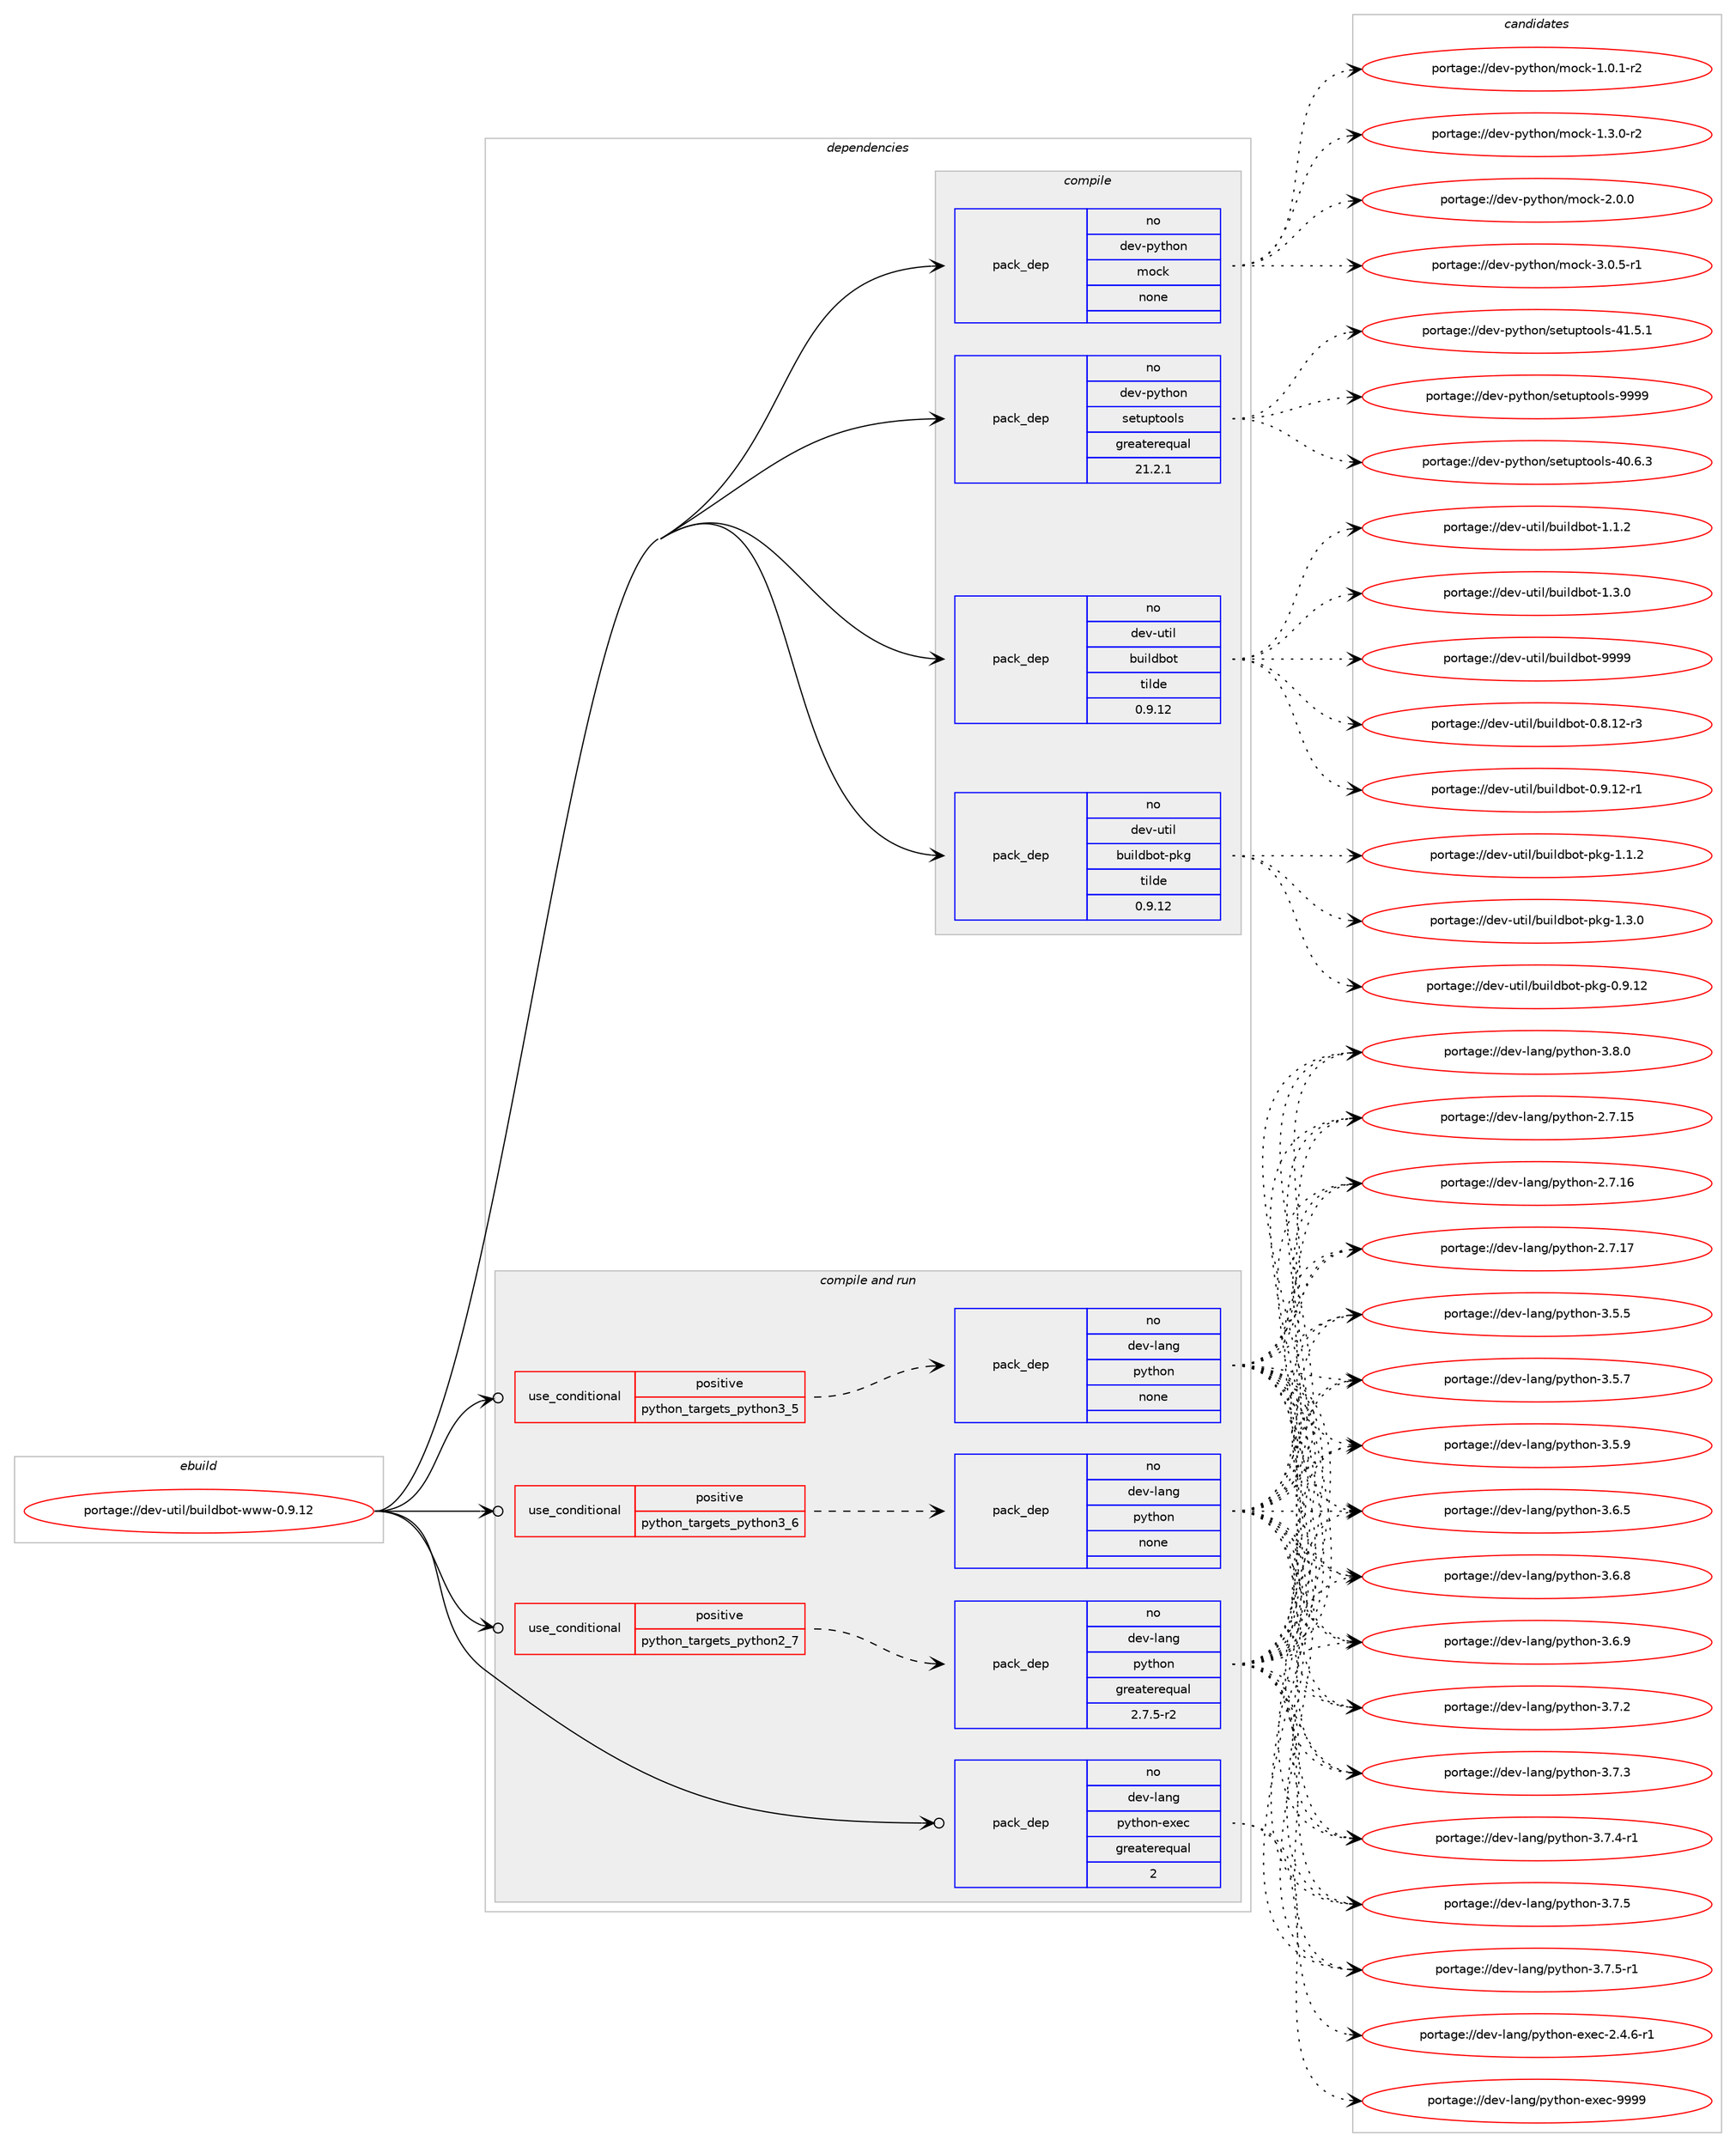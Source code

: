 digraph prolog {

# *************
# Graph options
# *************

newrank=true;
concentrate=true;
compound=true;
graph [rankdir=LR,fontname=Helvetica,fontsize=10,ranksep=1.5];#, ranksep=2.5, nodesep=0.2];
edge  [arrowhead=vee];
node  [fontname=Helvetica,fontsize=10];

# **********
# The ebuild
# **********

subgraph cluster_leftcol {
color=gray;
rank=same;
label=<<i>ebuild</i>>;
id [label="portage://dev-util/buildbot-www-0.9.12", color=red, width=4, href="../dev-util/buildbot-www-0.9.12.svg"];
}

# ****************
# The dependencies
# ****************

subgraph cluster_midcol {
color=gray;
label=<<i>dependencies</i>>;
subgraph cluster_compile {
fillcolor="#eeeeee";
style=filled;
label=<<i>compile</i>>;
subgraph pack185518 {
dependency259648 [label=<<TABLE BORDER="0" CELLBORDER="1" CELLSPACING="0" CELLPADDING="4" WIDTH="220"><TR><TD ROWSPAN="6" CELLPADDING="30">pack_dep</TD></TR><TR><TD WIDTH="110">no</TD></TR><TR><TD>dev-python</TD></TR><TR><TD>mock</TD></TR><TR><TD>none</TD></TR><TR><TD></TD></TR></TABLE>>, shape=none, color=blue];
}
id:e -> dependency259648:w [weight=20,style="solid",arrowhead="vee"];
subgraph pack185519 {
dependency259649 [label=<<TABLE BORDER="0" CELLBORDER="1" CELLSPACING="0" CELLPADDING="4" WIDTH="220"><TR><TD ROWSPAN="6" CELLPADDING="30">pack_dep</TD></TR><TR><TD WIDTH="110">no</TD></TR><TR><TD>dev-python</TD></TR><TR><TD>setuptools</TD></TR><TR><TD>greaterequal</TD></TR><TR><TD>21.2.1</TD></TR></TABLE>>, shape=none, color=blue];
}
id:e -> dependency259649:w [weight=20,style="solid",arrowhead="vee"];
subgraph pack185520 {
dependency259650 [label=<<TABLE BORDER="0" CELLBORDER="1" CELLSPACING="0" CELLPADDING="4" WIDTH="220"><TR><TD ROWSPAN="6" CELLPADDING="30">pack_dep</TD></TR><TR><TD WIDTH="110">no</TD></TR><TR><TD>dev-util</TD></TR><TR><TD>buildbot</TD></TR><TR><TD>tilde</TD></TR><TR><TD>0.9.12</TD></TR></TABLE>>, shape=none, color=blue];
}
id:e -> dependency259650:w [weight=20,style="solid",arrowhead="vee"];
subgraph pack185521 {
dependency259651 [label=<<TABLE BORDER="0" CELLBORDER="1" CELLSPACING="0" CELLPADDING="4" WIDTH="220"><TR><TD ROWSPAN="6" CELLPADDING="30">pack_dep</TD></TR><TR><TD WIDTH="110">no</TD></TR><TR><TD>dev-util</TD></TR><TR><TD>buildbot-pkg</TD></TR><TR><TD>tilde</TD></TR><TR><TD>0.9.12</TD></TR></TABLE>>, shape=none, color=blue];
}
id:e -> dependency259651:w [weight=20,style="solid",arrowhead="vee"];
}
subgraph cluster_compileandrun {
fillcolor="#eeeeee";
style=filled;
label=<<i>compile and run</i>>;
subgraph cond70509 {
dependency259652 [label=<<TABLE BORDER="0" CELLBORDER="1" CELLSPACING="0" CELLPADDING="4"><TR><TD ROWSPAN="3" CELLPADDING="10">use_conditional</TD></TR><TR><TD>positive</TD></TR><TR><TD>python_targets_python2_7</TD></TR></TABLE>>, shape=none, color=red];
subgraph pack185522 {
dependency259653 [label=<<TABLE BORDER="0" CELLBORDER="1" CELLSPACING="0" CELLPADDING="4" WIDTH="220"><TR><TD ROWSPAN="6" CELLPADDING="30">pack_dep</TD></TR><TR><TD WIDTH="110">no</TD></TR><TR><TD>dev-lang</TD></TR><TR><TD>python</TD></TR><TR><TD>greaterequal</TD></TR><TR><TD>2.7.5-r2</TD></TR></TABLE>>, shape=none, color=blue];
}
dependency259652:e -> dependency259653:w [weight=20,style="dashed",arrowhead="vee"];
}
id:e -> dependency259652:w [weight=20,style="solid",arrowhead="odotvee"];
subgraph cond70510 {
dependency259654 [label=<<TABLE BORDER="0" CELLBORDER="1" CELLSPACING="0" CELLPADDING="4"><TR><TD ROWSPAN="3" CELLPADDING="10">use_conditional</TD></TR><TR><TD>positive</TD></TR><TR><TD>python_targets_python3_5</TD></TR></TABLE>>, shape=none, color=red];
subgraph pack185523 {
dependency259655 [label=<<TABLE BORDER="0" CELLBORDER="1" CELLSPACING="0" CELLPADDING="4" WIDTH="220"><TR><TD ROWSPAN="6" CELLPADDING="30">pack_dep</TD></TR><TR><TD WIDTH="110">no</TD></TR><TR><TD>dev-lang</TD></TR><TR><TD>python</TD></TR><TR><TD>none</TD></TR><TR><TD></TD></TR></TABLE>>, shape=none, color=blue];
}
dependency259654:e -> dependency259655:w [weight=20,style="dashed",arrowhead="vee"];
}
id:e -> dependency259654:w [weight=20,style="solid",arrowhead="odotvee"];
subgraph cond70511 {
dependency259656 [label=<<TABLE BORDER="0" CELLBORDER="1" CELLSPACING="0" CELLPADDING="4"><TR><TD ROWSPAN="3" CELLPADDING="10">use_conditional</TD></TR><TR><TD>positive</TD></TR><TR><TD>python_targets_python3_6</TD></TR></TABLE>>, shape=none, color=red];
subgraph pack185524 {
dependency259657 [label=<<TABLE BORDER="0" CELLBORDER="1" CELLSPACING="0" CELLPADDING="4" WIDTH="220"><TR><TD ROWSPAN="6" CELLPADDING="30">pack_dep</TD></TR><TR><TD WIDTH="110">no</TD></TR><TR><TD>dev-lang</TD></TR><TR><TD>python</TD></TR><TR><TD>none</TD></TR><TR><TD></TD></TR></TABLE>>, shape=none, color=blue];
}
dependency259656:e -> dependency259657:w [weight=20,style="dashed",arrowhead="vee"];
}
id:e -> dependency259656:w [weight=20,style="solid",arrowhead="odotvee"];
subgraph pack185525 {
dependency259658 [label=<<TABLE BORDER="0" CELLBORDER="1" CELLSPACING="0" CELLPADDING="4" WIDTH="220"><TR><TD ROWSPAN="6" CELLPADDING="30">pack_dep</TD></TR><TR><TD WIDTH="110">no</TD></TR><TR><TD>dev-lang</TD></TR><TR><TD>python-exec</TD></TR><TR><TD>greaterequal</TD></TR><TR><TD>2</TD></TR></TABLE>>, shape=none, color=blue];
}
id:e -> dependency259658:w [weight=20,style="solid",arrowhead="odotvee"];
}
subgraph cluster_run {
fillcolor="#eeeeee";
style=filled;
label=<<i>run</i>>;
}
}

# **************
# The candidates
# **************

subgraph cluster_choices {
rank=same;
color=gray;
label=<<i>candidates</i>>;

subgraph choice185518 {
color=black;
nodesep=1;
choiceportage1001011184511212111610411111047109111991074549464846494511450 [label="portage://dev-python/mock-1.0.1-r2", color=red, width=4,href="../dev-python/mock-1.0.1-r2.svg"];
choiceportage1001011184511212111610411111047109111991074549465146484511450 [label="portage://dev-python/mock-1.3.0-r2", color=red, width=4,href="../dev-python/mock-1.3.0-r2.svg"];
choiceportage100101118451121211161041111104710911199107455046484648 [label="portage://dev-python/mock-2.0.0", color=red, width=4,href="../dev-python/mock-2.0.0.svg"];
choiceportage1001011184511212111610411111047109111991074551464846534511449 [label="portage://dev-python/mock-3.0.5-r1", color=red, width=4,href="../dev-python/mock-3.0.5-r1.svg"];
dependency259648:e -> choiceportage1001011184511212111610411111047109111991074549464846494511450:w [style=dotted,weight="100"];
dependency259648:e -> choiceportage1001011184511212111610411111047109111991074549465146484511450:w [style=dotted,weight="100"];
dependency259648:e -> choiceportage100101118451121211161041111104710911199107455046484648:w [style=dotted,weight="100"];
dependency259648:e -> choiceportage1001011184511212111610411111047109111991074551464846534511449:w [style=dotted,weight="100"];
}
subgraph choice185519 {
color=black;
nodesep=1;
choiceportage100101118451121211161041111104711510111611711211611111110811545524846544651 [label="portage://dev-python/setuptools-40.6.3", color=red, width=4,href="../dev-python/setuptools-40.6.3.svg"];
choiceportage100101118451121211161041111104711510111611711211611111110811545524946534649 [label="portage://dev-python/setuptools-41.5.1", color=red, width=4,href="../dev-python/setuptools-41.5.1.svg"];
choiceportage10010111845112121116104111110471151011161171121161111111081154557575757 [label="portage://dev-python/setuptools-9999", color=red, width=4,href="../dev-python/setuptools-9999.svg"];
dependency259649:e -> choiceportage100101118451121211161041111104711510111611711211611111110811545524846544651:w [style=dotted,weight="100"];
dependency259649:e -> choiceportage100101118451121211161041111104711510111611711211611111110811545524946534649:w [style=dotted,weight="100"];
dependency259649:e -> choiceportage10010111845112121116104111110471151011161171121161111111081154557575757:w [style=dotted,weight="100"];
}
subgraph choice185520 {
color=black;
nodesep=1;
choiceportage10010111845117116105108479811710510810098111116454846564649504511451 [label="portage://dev-util/buildbot-0.8.12-r3", color=red, width=4,href="../dev-util/buildbot-0.8.12-r3.svg"];
choiceportage10010111845117116105108479811710510810098111116454846574649504511449 [label="portage://dev-util/buildbot-0.9.12-r1", color=red, width=4,href="../dev-util/buildbot-0.9.12-r1.svg"];
choiceportage10010111845117116105108479811710510810098111116454946494650 [label="portage://dev-util/buildbot-1.1.2", color=red, width=4,href="../dev-util/buildbot-1.1.2.svg"];
choiceportage10010111845117116105108479811710510810098111116454946514648 [label="portage://dev-util/buildbot-1.3.0", color=red, width=4,href="../dev-util/buildbot-1.3.0.svg"];
choiceportage100101118451171161051084798117105108100981111164557575757 [label="portage://dev-util/buildbot-9999", color=red, width=4,href="../dev-util/buildbot-9999.svg"];
dependency259650:e -> choiceportage10010111845117116105108479811710510810098111116454846564649504511451:w [style=dotted,weight="100"];
dependency259650:e -> choiceportage10010111845117116105108479811710510810098111116454846574649504511449:w [style=dotted,weight="100"];
dependency259650:e -> choiceportage10010111845117116105108479811710510810098111116454946494650:w [style=dotted,weight="100"];
dependency259650:e -> choiceportage10010111845117116105108479811710510810098111116454946514648:w [style=dotted,weight="100"];
dependency259650:e -> choiceportage100101118451171161051084798117105108100981111164557575757:w [style=dotted,weight="100"];
}
subgraph choice185521 {
color=black;
nodesep=1;
choiceportage100101118451171161051084798117105108100981111164511210710345484657464950 [label="portage://dev-util/buildbot-pkg-0.9.12", color=red, width=4,href="../dev-util/buildbot-pkg-0.9.12.svg"];
choiceportage1001011184511711610510847981171051081009811111645112107103454946494650 [label="portage://dev-util/buildbot-pkg-1.1.2", color=red, width=4,href="../dev-util/buildbot-pkg-1.1.2.svg"];
choiceportage1001011184511711610510847981171051081009811111645112107103454946514648 [label="portage://dev-util/buildbot-pkg-1.3.0", color=red, width=4,href="../dev-util/buildbot-pkg-1.3.0.svg"];
dependency259651:e -> choiceportage100101118451171161051084798117105108100981111164511210710345484657464950:w [style=dotted,weight="100"];
dependency259651:e -> choiceportage1001011184511711610510847981171051081009811111645112107103454946494650:w [style=dotted,weight="100"];
dependency259651:e -> choiceportage1001011184511711610510847981171051081009811111645112107103454946514648:w [style=dotted,weight="100"];
}
subgraph choice185522 {
color=black;
nodesep=1;
choiceportage10010111845108971101034711212111610411111045504655464953 [label="portage://dev-lang/python-2.7.15", color=red, width=4,href="../dev-lang/python-2.7.15.svg"];
choiceportage10010111845108971101034711212111610411111045504655464954 [label="portage://dev-lang/python-2.7.16", color=red, width=4,href="../dev-lang/python-2.7.16.svg"];
choiceportage10010111845108971101034711212111610411111045504655464955 [label="portage://dev-lang/python-2.7.17", color=red, width=4,href="../dev-lang/python-2.7.17.svg"];
choiceportage100101118451089711010347112121116104111110455146534653 [label="portage://dev-lang/python-3.5.5", color=red, width=4,href="../dev-lang/python-3.5.5.svg"];
choiceportage100101118451089711010347112121116104111110455146534655 [label="portage://dev-lang/python-3.5.7", color=red, width=4,href="../dev-lang/python-3.5.7.svg"];
choiceportage100101118451089711010347112121116104111110455146534657 [label="portage://dev-lang/python-3.5.9", color=red, width=4,href="../dev-lang/python-3.5.9.svg"];
choiceportage100101118451089711010347112121116104111110455146544653 [label="portage://dev-lang/python-3.6.5", color=red, width=4,href="../dev-lang/python-3.6.5.svg"];
choiceportage100101118451089711010347112121116104111110455146544656 [label="portage://dev-lang/python-3.6.8", color=red, width=4,href="../dev-lang/python-3.6.8.svg"];
choiceportage100101118451089711010347112121116104111110455146544657 [label="portage://dev-lang/python-3.6.9", color=red, width=4,href="../dev-lang/python-3.6.9.svg"];
choiceportage100101118451089711010347112121116104111110455146554650 [label="portage://dev-lang/python-3.7.2", color=red, width=4,href="../dev-lang/python-3.7.2.svg"];
choiceportage100101118451089711010347112121116104111110455146554651 [label="portage://dev-lang/python-3.7.3", color=red, width=4,href="../dev-lang/python-3.7.3.svg"];
choiceportage1001011184510897110103471121211161041111104551465546524511449 [label="portage://dev-lang/python-3.7.4-r1", color=red, width=4,href="../dev-lang/python-3.7.4-r1.svg"];
choiceportage100101118451089711010347112121116104111110455146554653 [label="portage://dev-lang/python-3.7.5", color=red, width=4,href="../dev-lang/python-3.7.5.svg"];
choiceportage1001011184510897110103471121211161041111104551465546534511449 [label="portage://dev-lang/python-3.7.5-r1", color=red, width=4,href="../dev-lang/python-3.7.5-r1.svg"];
choiceportage100101118451089711010347112121116104111110455146564648 [label="portage://dev-lang/python-3.8.0", color=red, width=4,href="../dev-lang/python-3.8.0.svg"];
dependency259653:e -> choiceportage10010111845108971101034711212111610411111045504655464953:w [style=dotted,weight="100"];
dependency259653:e -> choiceportage10010111845108971101034711212111610411111045504655464954:w [style=dotted,weight="100"];
dependency259653:e -> choiceportage10010111845108971101034711212111610411111045504655464955:w [style=dotted,weight="100"];
dependency259653:e -> choiceportage100101118451089711010347112121116104111110455146534653:w [style=dotted,weight="100"];
dependency259653:e -> choiceportage100101118451089711010347112121116104111110455146534655:w [style=dotted,weight="100"];
dependency259653:e -> choiceportage100101118451089711010347112121116104111110455146534657:w [style=dotted,weight="100"];
dependency259653:e -> choiceportage100101118451089711010347112121116104111110455146544653:w [style=dotted,weight="100"];
dependency259653:e -> choiceportage100101118451089711010347112121116104111110455146544656:w [style=dotted,weight="100"];
dependency259653:e -> choiceportage100101118451089711010347112121116104111110455146544657:w [style=dotted,weight="100"];
dependency259653:e -> choiceportage100101118451089711010347112121116104111110455146554650:w [style=dotted,weight="100"];
dependency259653:e -> choiceportage100101118451089711010347112121116104111110455146554651:w [style=dotted,weight="100"];
dependency259653:e -> choiceportage1001011184510897110103471121211161041111104551465546524511449:w [style=dotted,weight="100"];
dependency259653:e -> choiceportage100101118451089711010347112121116104111110455146554653:w [style=dotted,weight="100"];
dependency259653:e -> choiceportage1001011184510897110103471121211161041111104551465546534511449:w [style=dotted,weight="100"];
dependency259653:e -> choiceportage100101118451089711010347112121116104111110455146564648:w [style=dotted,weight="100"];
}
subgraph choice185523 {
color=black;
nodesep=1;
choiceportage10010111845108971101034711212111610411111045504655464953 [label="portage://dev-lang/python-2.7.15", color=red, width=4,href="../dev-lang/python-2.7.15.svg"];
choiceportage10010111845108971101034711212111610411111045504655464954 [label="portage://dev-lang/python-2.7.16", color=red, width=4,href="../dev-lang/python-2.7.16.svg"];
choiceportage10010111845108971101034711212111610411111045504655464955 [label="portage://dev-lang/python-2.7.17", color=red, width=4,href="../dev-lang/python-2.7.17.svg"];
choiceportage100101118451089711010347112121116104111110455146534653 [label="portage://dev-lang/python-3.5.5", color=red, width=4,href="../dev-lang/python-3.5.5.svg"];
choiceportage100101118451089711010347112121116104111110455146534655 [label="portage://dev-lang/python-3.5.7", color=red, width=4,href="../dev-lang/python-3.5.7.svg"];
choiceportage100101118451089711010347112121116104111110455146534657 [label="portage://dev-lang/python-3.5.9", color=red, width=4,href="../dev-lang/python-3.5.9.svg"];
choiceportage100101118451089711010347112121116104111110455146544653 [label="portage://dev-lang/python-3.6.5", color=red, width=4,href="../dev-lang/python-3.6.5.svg"];
choiceportage100101118451089711010347112121116104111110455146544656 [label="portage://dev-lang/python-3.6.8", color=red, width=4,href="../dev-lang/python-3.6.8.svg"];
choiceportage100101118451089711010347112121116104111110455146544657 [label="portage://dev-lang/python-3.6.9", color=red, width=4,href="../dev-lang/python-3.6.9.svg"];
choiceportage100101118451089711010347112121116104111110455146554650 [label="portage://dev-lang/python-3.7.2", color=red, width=4,href="../dev-lang/python-3.7.2.svg"];
choiceportage100101118451089711010347112121116104111110455146554651 [label="portage://dev-lang/python-3.7.3", color=red, width=4,href="../dev-lang/python-3.7.3.svg"];
choiceportage1001011184510897110103471121211161041111104551465546524511449 [label="portage://dev-lang/python-3.7.4-r1", color=red, width=4,href="../dev-lang/python-3.7.4-r1.svg"];
choiceportage100101118451089711010347112121116104111110455146554653 [label="portage://dev-lang/python-3.7.5", color=red, width=4,href="../dev-lang/python-3.7.5.svg"];
choiceportage1001011184510897110103471121211161041111104551465546534511449 [label="portage://dev-lang/python-3.7.5-r1", color=red, width=4,href="../dev-lang/python-3.7.5-r1.svg"];
choiceportage100101118451089711010347112121116104111110455146564648 [label="portage://dev-lang/python-3.8.0", color=red, width=4,href="../dev-lang/python-3.8.0.svg"];
dependency259655:e -> choiceportage10010111845108971101034711212111610411111045504655464953:w [style=dotted,weight="100"];
dependency259655:e -> choiceportage10010111845108971101034711212111610411111045504655464954:w [style=dotted,weight="100"];
dependency259655:e -> choiceportage10010111845108971101034711212111610411111045504655464955:w [style=dotted,weight="100"];
dependency259655:e -> choiceportage100101118451089711010347112121116104111110455146534653:w [style=dotted,weight="100"];
dependency259655:e -> choiceportage100101118451089711010347112121116104111110455146534655:w [style=dotted,weight="100"];
dependency259655:e -> choiceportage100101118451089711010347112121116104111110455146534657:w [style=dotted,weight="100"];
dependency259655:e -> choiceportage100101118451089711010347112121116104111110455146544653:w [style=dotted,weight="100"];
dependency259655:e -> choiceportage100101118451089711010347112121116104111110455146544656:w [style=dotted,weight="100"];
dependency259655:e -> choiceportage100101118451089711010347112121116104111110455146544657:w [style=dotted,weight="100"];
dependency259655:e -> choiceportage100101118451089711010347112121116104111110455146554650:w [style=dotted,weight="100"];
dependency259655:e -> choiceportage100101118451089711010347112121116104111110455146554651:w [style=dotted,weight="100"];
dependency259655:e -> choiceportage1001011184510897110103471121211161041111104551465546524511449:w [style=dotted,weight="100"];
dependency259655:e -> choiceportage100101118451089711010347112121116104111110455146554653:w [style=dotted,weight="100"];
dependency259655:e -> choiceportage1001011184510897110103471121211161041111104551465546534511449:w [style=dotted,weight="100"];
dependency259655:e -> choiceportage100101118451089711010347112121116104111110455146564648:w [style=dotted,weight="100"];
}
subgraph choice185524 {
color=black;
nodesep=1;
choiceportage10010111845108971101034711212111610411111045504655464953 [label="portage://dev-lang/python-2.7.15", color=red, width=4,href="../dev-lang/python-2.7.15.svg"];
choiceportage10010111845108971101034711212111610411111045504655464954 [label="portage://dev-lang/python-2.7.16", color=red, width=4,href="../dev-lang/python-2.7.16.svg"];
choiceportage10010111845108971101034711212111610411111045504655464955 [label="portage://dev-lang/python-2.7.17", color=red, width=4,href="../dev-lang/python-2.7.17.svg"];
choiceportage100101118451089711010347112121116104111110455146534653 [label="portage://dev-lang/python-3.5.5", color=red, width=4,href="../dev-lang/python-3.5.5.svg"];
choiceportage100101118451089711010347112121116104111110455146534655 [label="portage://dev-lang/python-3.5.7", color=red, width=4,href="../dev-lang/python-3.5.7.svg"];
choiceportage100101118451089711010347112121116104111110455146534657 [label="portage://dev-lang/python-3.5.9", color=red, width=4,href="../dev-lang/python-3.5.9.svg"];
choiceportage100101118451089711010347112121116104111110455146544653 [label="portage://dev-lang/python-3.6.5", color=red, width=4,href="../dev-lang/python-3.6.5.svg"];
choiceportage100101118451089711010347112121116104111110455146544656 [label="portage://dev-lang/python-3.6.8", color=red, width=4,href="../dev-lang/python-3.6.8.svg"];
choiceportage100101118451089711010347112121116104111110455146544657 [label="portage://dev-lang/python-3.6.9", color=red, width=4,href="../dev-lang/python-3.6.9.svg"];
choiceportage100101118451089711010347112121116104111110455146554650 [label="portage://dev-lang/python-3.7.2", color=red, width=4,href="../dev-lang/python-3.7.2.svg"];
choiceportage100101118451089711010347112121116104111110455146554651 [label="portage://dev-lang/python-3.7.3", color=red, width=4,href="../dev-lang/python-3.7.3.svg"];
choiceportage1001011184510897110103471121211161041111104551465546524511449 [label="portage://dev-lang/python-3.7.4-r1", color=red, width=4,href="../dev-lang/python-3.7.4-r1.svg"];
choiceportage100101118451089711010347112121116104111110455146554653 [label="portage://dev-lang/python-3.7.5", color=red, width=4,href="../dev-lang/python-3.7.5.svg"];
choiceportage1001011184510897110103471121211161041111104551465546534511449 [label="portage://dev-lang/python-3.7.5-r1", color=red, width=4,href="../dev-lang/python-3.7.5-r1.svg"];
choiceportage100101118451089711010347112121116104111110455146564648 [label="portage://dev-lang/python-3.8.0", color=red, width=4,href="../dev-lang/python-3.8.0.svg"];
dependency259657:e -> choiceportage10010111845108971101034711212111610411111045504655464953:w [style=dotted,weight="100"];
dependency259657:e -> choiceportage10010111845108971101034711212111610411111045504655464954:w [style=dotted,weight="100"];
dependency259657:e -> choiceportage10010111845108971101034711212111610411111045504655464955:w [style=dotted,weight="100"];
dependency259657:e -> choiceportage100101118451089711010347112121116104111110455146534653:w [style=dotted,weight="100"];
dependency259657:e -> choiceportage100101118451089711010347112121116104111110455146534655:w [style=dotted,weight="100"];
dependency259657:e -> choiceportage100101118451089711010347112121116104111110455146534657:w [style=dotted,weight="100"];
dependency259657:e -> choiceportage100101118451089711010347112121116104111110455146544653:w [style=dotted,weight="100"];
dependency259657:e -> choiceportage100101118451089711010347112121116104111110455146544656:w [style=dotted,weight="100"];
dependency259657:e -> choiceportage100101118451089711010347112121116104111110455146544657:w [style=dotted,weight="100"];
dependency259657:e -> choiceportage100101118451089711010347112121116104111110455146554650:w [style=dotted,weight="100"];
dependency259657:e -> choiceportage100101118451089711010347112121116104111110455146554651:w [style=dotted,weight="100"];
dependency259657:e -> choiceportage1001011184510897110103471121211161041111104551465546524511449:w [style=dotted,weight="100"];
dependency259657:e -> choiceportage100101118451089711010347112121116104111110455146554653:w [style=dotted,weight="100"];
dependency259657:e -> choiceportage1001011184510897110103471121211161041111104551465546534511449:w [style=dotted,weight="100"];
dependency259657:e -> choiceportage100101118451089711010347112121116104111110455146564648:w [style=dotted,weight="100"];
}
subgraph choice185525 {
color=black;
nodesep=1;
choiceportage10010111845108971101034711212111610411111045101120101994550465246544511449 [label="portage://dev-lang/python-exec-2.4.6-r1", color=red, width=4,href="../dev-lang/python-exec-2.4.6-r1.svg"];
choiceportage10010111845108971101034711212111610411111045101120101994557575757 [label="portage://dev-lang/python-exec-9999", color=red, width=4,href="../dev-lang/python-exec-9999.svg"];
dependency259658:e -> choiceportage10010111845108971101034711212111610411111045101120101994550465246544511449:w [style=dotted,weight="100"];
dependency259658:e -> choiceportage10010111845108971101034711212111610411111045101120101994557575757:w [style=dotted,weight="100"];
}
}

}
